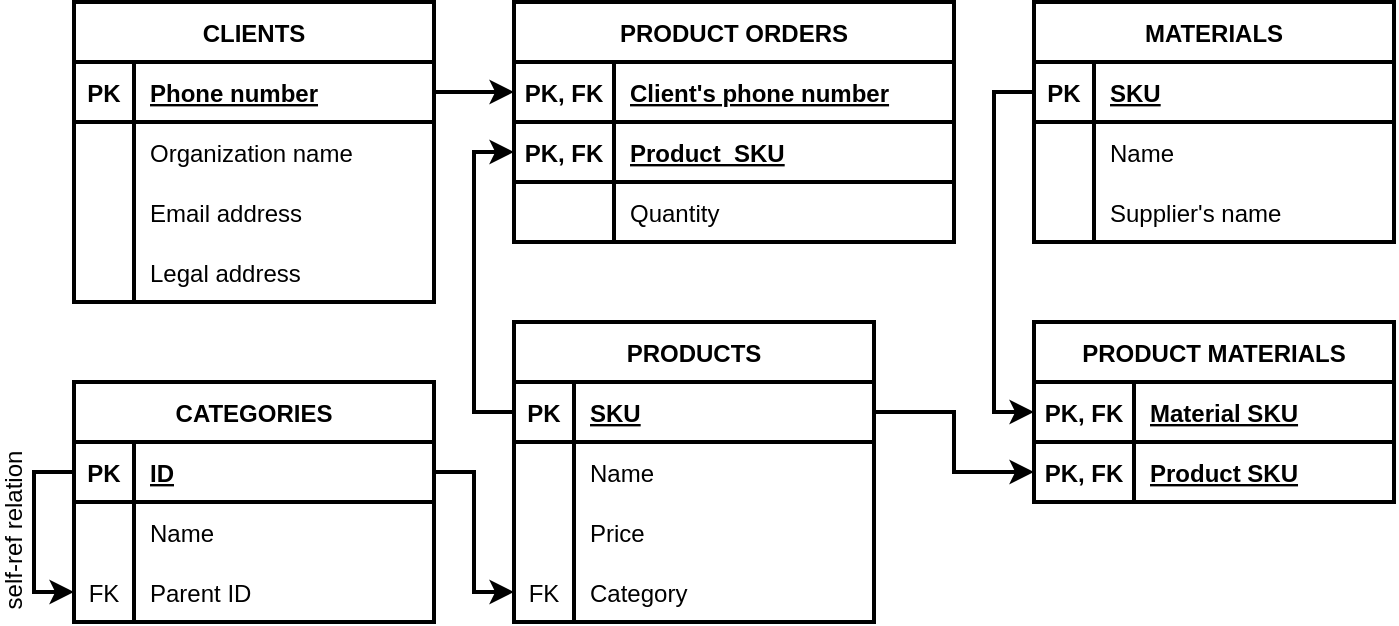 <mxfile version="24.7.17">
  <diagram id="C5RBs43oDa-KdzZeNtuy" name="Page-1">
    <mxGraphModel dx="1195" dy="616" grid="1" gridSize="10" guides="1" tooltips="1" connect="1" arrows="1" fold="1" page="1" pageScale="1" pageWidth="827" pageHeight="1169" math="0" shadow="0">
      <root>
        <mxCell id="WIyWlLk6GJQsqaUBKTNV-0" />
        <mxCell id="WIyWlLk6GJQsqaUBKTNV-1" parent="WIyWlLk6GJQsqaUBKTNV-0" />
        <mxCell id="_5RlI04zZGL5VKIlN3W0-63" value="PRODUCTS" style="shape=table;startSize=30;container=1;collapsible=1;childLayout=tableLayout;fixedRows=1;rowLines=0;fontStyle=1;align=center;resizeLast=1;strokeWidth=2;" parent="WIyWlLk6GJQsqaUBKTNV-1" vertex="1">
          <mxGeometry x="320" y="320" width="180" height="150" as="geometry" />
        </mxCell>
        <mxCell id="_5RlI04zZGL5VKIlN3W0-64" value="" style="shape=tableRow;horizontal=0;startSize=0;swimlaneHead=0;swimlaneBody=0;fillColor=none;collapsible=0;dropTarget=0;points=[[0,0.5],[1,0.5]];portConstraint=eastwest;top=0;left=0;right=0;bottom=1;strokeWidth=2;" parent="_5RlI04zZGL5VKIlN3W0-63" vertex="1">
          <mxGeometry y="30" width="180" height="30" as="geometry" />
        </mxCell>
        <mxCell id="_5RlI04zZGL5VKIlN3W0-65" value="PK" style="shape=partialRectangle;connectable=0;fillColor=none;top=0;left=0;bottom=0;right=0;fontStyle=1;overflow=hidden;strokeWidth=2;" parent="_5RlI04zZGL5VKIlN3W0-64" vertex="1">
          <mxGeometry width="30" height="30" as="geometry">
            <mxRectangle width="30" height="30" as="alternateBounds" />
          </mxGeometry>
        </mxCell>
        <mxCell id="_5RlI04zZGL5VKIlN3W0-66" value="SKU" style="shape=partialRectangle;connectable=0;fillColor=none;top=0;left=0;bottom=0;right=0;align=left;spacingLeft=6;fontStyle=5;overflow=hidden;strokeWidth=2;" parent="_5RlI04zZGL5VKIlN3W0-64" vertex="1">
          <mxGeometry x="30" width="150" height="30" as="geometry">
            <mxRectangle width="150" height="30" as="alternateBounds" />
          </mxGeometry>
        </mxCell>
        <mxCell id="_5RlI04zZGL5VKIlN3W0-67" value="" style="shape=tableRow;horizontal=0;startSize=0;swimlaneHead=0;swimlaneBody=0;fillColor=none;collapsible=0;dropTarget=0;points=[[0,0.5],[1,0.5]];portConstraint=eastwest;top=0;left=0;right=0;bottom=0;strokeWidth=2;" parent="_5RlI04zZGL5VKIlN3W0-63" vertex="1">
          <mxGeometry y="60" width="180" height="30" as="geometry" />
        </mxCell>
        <mxCell id="_5RlI04zZGL5VKIlN3W0-68" value="" style="shape=partialRectangle;connectable=0;fillColor=none;top=0;left=0;bottom=0;right=0;editable=1;overflow=hidden;strokeWidth=2;" parent="_5RlI04zZGL5VKIlN3W0-67" vertex="1">
          <mxGeometry width="30" height="30" as="geometry">
            <mxRectangle width="30" height="30" as="alternateBounds" />
          </mxGeometry>
        </mxCell>
        <mxCell id="_5RlI04zZGL5VKIlN3W0-69" value="Name" style="shape=partialRectangle;connectable=0;fillColor=none;top=0;left=0;bottom=0;right=0;align=left;spacingLeft=6;overflow=hidden;strokeWidth=2;" parent="_5RlI04zZGL5VKIlN3W0-67" vertex="1">
          <mxGeometry x="30" width="150" height="30" as="geometry">
            <mxRectangle width="150" height="30" as="alternateBounds" />
          </mxGeometry>
        </mxCell>
        <mxCell id="_5RlI04zZGL5VKIlN3W0-70" value="" style="shape=tableRow;horizontal=0;startSize=0;swimlaneHead=0;swimlaneBody=0;fillColor=none;collapsible=0;dropTarget=0;points=[[0,0.5],[1,0.5]];portConstraint=eastwest;top=0;left=0;right=0;bottom=0;strokeWidth=2;" parent="_5RlI04zZGL5VKIlN3W0-63" vertex="1">
          <mxGeometry y="90" width="180" height="30" as="geometry" />
        </mxCell>
        <mxCell id="_5RlI04zZGL5VKIlN3W0-71" value="" style="shape=partialRectangle;connectable=0;fillColor=none;top=0;left=0;bottom=0;right=0;editable=1;overflow=hidden;strokeWidth=2;" parent="_5RlI04zZGL5VKIlN3W0-70" vertex="1">
          <mxGeometry width="30" height="30" as="geometry">
            <mxRectangle width="30" height="30" as="alternateBounds" />
          </mxGeometry>
        </mxCell>
        <mxCell id="_5RlI04zZGL5VKIlN3W0-72" value="Price" style="shape=partialRectangle;connectable=0;fillColor=none;top=0;left=0;bottom=0;right=0;align=left;spacingLeft=6;overflow=hidden;strokeWidth=2;" parent="_5RlI04zZGL5VKIlN3W0-70" vertex="1">
          <mxGeometry x="30" width="150" height="30" as="geometry">
            <mxRectangle width="150" height="30" as="alternateBounds" />
          </mxGeometry>
        </mxCell>
        <mxCell id="_5RlI04zZGL5VKIlN3W0-73" value="" style="shape=tableRow;horizontal=0;startSize=0;swimlaneHead=0;swimlaneBody=0;fillColor=none;collapsible=0;dropTarget=0;points=[[0,0.5],[1,0.5]];portConstraint=eastwest;top=0;left=0;right=0;bottom=0;strokeWidth=2;" parent="_5RlI04zZGL5VKIlN3W0-63" vertex="1">
          <mxGeometry y="120" width="180" height="30" as="geometry" />
        </mxCell>
        <mxCell id="_5RlI04zZGL5VKIlN3W0-74" value="FK" style="shape=partialRectangle;connectable=0;fillColor=none;top=0;left=0;bottom=0;right=0;editable=1;overflow=hidden;strokeWidth=2;" parent="_5RlI04zZGL5VKIlN3W0-73" vertex="1">
          <mxGeometry width="30" height="30" as="geometry">
            <mxRectangle width="30" height="30" as="alternateBounds" />
          </mxGeometry>
        </mxCell>
        <mxCell id="_5RlI04zZGL5VKIlN3W0-75" value="Category" style="shape=partialRectangle;connectable=0;fillColor=none;top=0;left=0;bottom=0;right=0;align=left;spacingLeft=6;overflow=hidden;strokeWidth=2;" parent="_5RlI04zZGL5VKIlN3W0-73" vertex="1">
          <mxGeometry x="30" width="150" height="30" as="geometry">
            <mxRectangle width="150" height="30" as="alternateBounds" />
          </mxGeometry>
        </mxCell>
        <mxCell id="_5RlI04zZGL5VKIlN3W0-86" value="CLIENTS" style="shape=table;startSize=30;container=1;collapsible=1;childLayout=tableLayout;fixedRows=1;rowLines=0;fontStyle=1;align=center;resizeLast=1;strokeWidth=2;" parent="WIyWlLk6GJQsqaUBKTNV-1" vertex="1">
          <mxGeometry x="100" y="160" width="180" height="150" as="geometry" />
        </mxCell>
        <mxCell id="_5RlI04zZGL5VKIlN3W0-87" value="" style="shape=tableRow;horizontal=0;startSize=0;swimlaneHead=0;swimlaneBody=0;fillColor=none;collapsible=0;dropTarget=0;points=[[0,0.5],[1,0.5]];portConstraint=eastwest;top=0;left=0;right=0;bottom=1;strokeWidth=2;" parent="_5RlI04zZGL5VKIlN3W0-86" vertex="1">
          <mxGeometry y="30" width="180" height="30" as="geometry" />
        </mxCell>
        <mxCell id="_5RlI04zZGL5VKIlN3W0-88" value="PK" style="shape=partialRectangle;connectable=0;fillColor=none;top=0;left=0;bottom=0;right=0;fontStyle=1;overflow=hidden;strokeWidth=2;" parent="_5RlI04zZGL5VKIlN3W0-87" vertex="1">
          <mxGeometry width="30" height="30" as="geometry">
            <mxRectangle width="30" height="30" as="alternateBounds" />
          </mxGeometry>
        </mxCell>
        <mxCell id="_5RlI04zZGL5VKIlN3W0-89" value="Phone number" style="shape=partialRectangle;connectable=0;fillColor=none;top=0;left=0;bottom=0;right=0;align=left;spacingLeft=6;fontStyle=5;overflow=hidden;strokeWidth=2;" parent="_5RlI04zZGL5VKIlN3W0-87" vertex="1">
          <mxGeometry x="30" width="150" height="30" as="geometry">
            <mxRectangle width="150" height="30" as="alternateBounds" />
          </mxGeometry>
        </mxCell>
        <mxCell id="_5RlI04zZGL5VKIlN3W0-90" value="" style="shape=tableRow;horizontal=0;startSize=0;swimlaneHead=0;swimlaneBody=0;fillColor=none;collapsible=0;dropTarget=0;points=[[0,0.5],[1,0.5]];portConstraint=eastwest;top=0;left=0;right=0;bottom=0;strokeWidth=2;" parent="_5RlI04zZGL5VKIlN3W0-86" vertex="1">
          <mxGeometry y="60" width="180" height="30" as="geometry" />
        </mxCell>
        <mxCell id="_5RlI04zZGL5VKIlN3W0-91" value="" style="shape=partialRectangle;connectable=0;fillColor=none;top=0;left=0;bottom=0;right=0;editable=1;overflow=hidden;strokeWidth=2;" parent="_5RlI04zZGL5VKIlN3W0-90" vertex="1">
          <mxGeometry width="30" height="30" as="geometry">
            <mxRectangle width="30" height="30" as="alternateBounds" />
          </mxGeometry>
        </mxCell>
        <mxCell id="_5RlI04zZGL5VKIlN3W0-92" value="Organization name" style="shape=partialRectangle;connectable=0;fillColor=none;top=0;left=0;bottom=0;right=0;align=left;spacingLeft=6;overflow=hidden;strokeWidth=2;" parent="_5RlI04zZGL5VKIlN3W0-90" vertex="1">
          <mxGeometry x="30" width="150" height="30" as="geometry">
            <mxRectangle width="150" height="30" as="alternateBounds" />
          </mxGeometry>
        </mxCell>
        <mxCell id="_5RlI04zZGL5VKIlN3W0-93" value="" style="shape=tableRow;horizontal=0;startSize=0;swimlaneHead=0;swimlaneBody=0;fillColor=none;collapsible=0;dropTarget=0;points=[[0,0.5],[1,0.5]];portConstraint=eastwest;top=0;left=0;right=0;bottom=0;strokeWidth=2;" parent="_5RlI04zZGL5VKIlN3W0-86" vertex="1">
          <mxGeometry y="90" width="180" height="30" as="geometry" />
        </mxCell>
        <mxCell id="_5RlI04zZGL5VKIlN3W0-94" value="" style="shape=partialRectangle;connectable=0;fillColor=none;top=0;left=0;bottom=0;right=0;editable=1;overflow=hidden;strokeWidth=2;" parent="_5RlI04zZGL5VKIlN3W0-93" vertex="1">
          <mxGeometry width="30" height="30" as="geometry">
            <mxRectangle width="30" height="30" as="alternateBounds" />
          </mxGeometry>
        </mxCell>
        <mxCell id="_5RlI04zZGL5VKIlN3W0-95" value="Email address" style="shape=partialRectangle;connectable=0;fillColor=none;top=0;left=0;bottom=0;right=0;align=left;spacingLeft=6;overflow=hidden;strokeWidth=2;" parent="_5RlI04zZGL5VKIlN3W0-93" vertex="1">
          <mxGeometry x="30" width="150" height="30" as="geometry">
            <mxRectangle width="150" height="30" as="alternateBounds" />
          </mxGeometry>
        </mxCell>
        <mxCell id="_5RlI04zZGL5VKIlN3W0-119" value="" style="shape=tableRow;horizontal=0;startSize=0;swimlaneHead=0;swimlaneBody=0;fillColor=none;collapsible=0;dropTarget=0;points=[[0,0.5],[1,0.5]];portConstraint=eastwest;top=0;left=0;right=0;bottom=0;strokeWidth=2;" parent="_5RlI04zZGL5VKIlN3W0-86" vertex="1">
          <mxGeometry y="120" width="180" height="30" as="geometry" />
        </mxCell>
        <mxCell id="_5RlI04zZGL5VKIlN3W0-120" value="" style="shape=partialRectangle;connectable=0;fillColor=none;top=0;left=0;bottom=0;right=0;editable=1;overflow=hidden;strokeWidth=2;" parent="_5RlI04zZGL5VKIlN3W0-119" vertex="1">
          <mxGeometry width="30" height="30" as="geometry">
            <mxRectangle width="30" height="30" as="alternateBounds" />
          </mxGeometry>
        </mxCell>
        <mxCell id="_5RlI04zZGL5VKIlN3W0-121" value="Legal address" style="shape=partialRectangle;connectable=0;fillColor=none;top=0;left=0;bottom=0;right=0;align=left;spacingLeft=6;overflow=hidden;strokeWidth=2;" parent="_5RlI04zZGL5VKIlN3W0-119" vertex="1">
          <mxGeometry x="30" width="150" height="30" as="geometry">
            <mxRectangle width="150" height="30" as="alternateBounds" />
          </mxGeometry>
        </mxCell>
        <mxCell id="_5RlI04zZGL5VKIlN3W0-114" style="edgeStyle=none;rounded=0;html=1;exitX=1;exitY=0.5;exitDx=0;exitDy=0;entryX=0;entryY=0.5;entryDx=0;entryDy=0;strokeColor=default;startArrow=none;startFill=0;endArrow=classic;endFill=1;strokeWidth=2;" parent="WIyWlLk6GJQsqaUBKTNV-1" source="_5RlI04zZGL5VKIlN3W0-225" target="_5RlI04zZGL5VKIlN3W0-73" edge="1">
          <mxGeometry relative="1" as="geometry">
            <Array as="points">
              <mxPoint x="300" y="395" />
              <mxPoint x="300" y="455" />
            </Array>
          </mxGeometry>
        </mxCell>
        <mxCell id="_5RlI04zZGL5VKIlN3W0-168" value="PRODUCT MATERIALS" style="shape=table;startSize=30;container=1;collapsible=1;childLayout=tableLayout;fixedRows=1;rowLines=0;fontStyle=1;align=center;resizeLast=1;strokeWidth=2;" parent="WIyWlLk6GJQsqaUBKTNV-1" vertex="1">
          <mxGeometry x="580" y="320" width="180" height="90" as="geometry" />
        </mxCell>
        <mxCell id="_5RlI04zZGL5VKIlN3W0-169" value="" style="shape=tableRow;horizontal=0;startSize=0;swimlaneHead=0;swimlaneBody=0;fillColor=none;collapsible=0;dropTarget=0;points=[[0,0.5],[1,0.5]];portConstraint=eastwest;top=0;left=0;right=0;bottom=1;strokeWidth=2;" parent="_5RlI04zZGL5VKIlN3W0-168" vertex="1">
          <mxGeometry y="30" width="180" height="30" as="geometry" />
        </mxCell>
        <mxCell id="_5RlI04zZGL5VKIlN3W0-170" value="PK, FK" style="shape=partialRectangle;connectable=0;fillColor=none;top=0;left=0;bottom=0;right=0;fontStyle=1;overflow=hidden;strokeWidth=2;" parent="_5RlI04zZGL5VKIlN3W0-169" vertex="1">
          <mxGeometry width="50" height="30" as="geometry">
            <mxRectangle width="50" height="30" as="alternateBounds" />
          </mxGeometry>
        </mxCell>
        <mxCell id="_5RlI04zZGL5VKIlN3W0-171" value="Material SKU" style="shape=partialRectangle;connectable=0;fillColor=none;top=0;left=0;bottom=0;right=0;align=left;spacingLeft=6;fontStyle=5;overflow=hidden;strokeWidth=2;" parent="_5RlI04zZGL5VKIlN3W0-169" vertex="1">
          <mxGeometry x="50" width="130" height="30" as="geometry">
            <mxRectangle width="130" height="30" as="alternateBounds" />
          </mxGeometry>
        </mxCell>
        <mxCell id="_5RlI04zZGL5VKIlN3W0-172" value="" style="shape=tableRow;horizontal=0;startSize=0;swimlaneHead=0;swimlaneBody=0;fillColor=none;collapsible=0;dropTarget=0;points=[[0,0.5],[1,0.5]];portConstraint=eastwest;top=0;left=0;right=0;bottom=1;strokeWidth=2;" parent="_5RlI04zZGL5VKIlN3W0-168" vertex="1">
          <mxGeometry y="60" width="180" height="30" as="geometry" />
        </mxCell>
        <mxCell id="_5RlI04zZGL5VKIlN3W0-173" value="PK, FK" style="shape=partialRectangle;connectable=0;fillColor=none;top=0;left=0;bottom=0;right=0;fontStyle=1;overflow=hidden;strokeWidth=2;" parent="_5RlI04zZGL5VKIlN3W0-172" vertex="1">
          <mxGeometry width="50" height="30" as="geometry">
            <mxRectangle width="50" height="30" as="alternateBounds" />
          </mxGeometry>
        </mxCell>
        <mxCell id="_5RlI04zZGL5VKIlN3W0-174" value="Product SKU" style="shape=partialRectangle;connectable=0;fillColor=none;top=0;left=0;bottom=0;right=0;align=left;spacingLeft=6;fontStyle=5;overflow=hidden;strokeWidth=2;" parent="_5RlI04zZGL5VKIlN3W0-172" vertex="1">
          <mxGeometry x="50" width="130" height="30" as="geometry">
            <mxRectangle width="130" height="30" as="alternateBounds" />
          </mxGeometry>
        </mxCell>
        <mxCell id="_5RlI04zZGL5VKIlN3W0-188" value="MATERIALS" style="shape=table;startSize=30;container=1;collapsible=1;childLayout=tableLayout;fixedRows=1;rowLines=0;fontStyle=1;align=center;resizeLast=1;strokeWidth=2;" parent="WIyWlLk6GJQsqaUBKTNV-1" vertex="1">
          <mxGeometry x="580" y="160" width="180" height="120" as="geometry" />
        </mxCell>
        <mxCell id="_5RlI04zZGL5VKIlN3W0-189" value="" style="shape=tableRow;horizontal=0;startSize=0;swimlaneHead=0;swimlaneBody=0;fillColor=none;collapsible=0;dropTarget=0;points=[[0,0.5],[1,0.5]];portConstraint=eastwest;top=0;left=0;right=0;bottom=1;strokeWidth=2;" parent="_5RlI04zZGL5VKIlN3W0-188" vertex="1">
          <mxGeometry y="30" width="180" height="30" as="geometry" />
        </mxCell>
        <mxCell id="_5RlI04zZGL5VKIlN3W0-190" value="PK" style="shape=partialRectangle;connectable=0;fillColor=none;top=0;left=0;bottom=0;right=0;fontStyle=1;overflow=hidden;strokeWidth=2;" parent="_5RlI04zZGL5VKIlN3W0-189" vertex="1">
          <mxGeometry width="30" height="30" as="geometry">
            <mxRectangle width="30" height="30" as="alternateBounds" />
          </mxGeometry>
        </mxCell>
        <mxCell id="_5RlI04zZGL5VKIlN3W0-191" value="SKU" style="shape=partialRectangle;connectable=0;fillColor=none;top=0;left=0;bottom=0;right=0;align=left;spacingLeft=6;fontStyle=5;overflow=hidden;strokeWidth=2;" parent="_5RlI04zZGL5VKIlN3W0-189" vertex="1">
          <mxGeometry x="30" width="150" height="30" as="geometry">
            <mxRectangle width="150" height="30" as="alternateBounds" />
          </mxGeometry>
        </mxCell>
        <mxCell id="_5RlI04zZGL5VKIlN3W0-192" value="" style="shape=tableRow;horizontal=0;startSize=0;swimlaneHead=0;swimlaneBody=0;fillColor=none;collapsible=0;dropTarget=0;points=[[0,0.5],[1,0.5]];portConstraint=eastwest;top=0;left=0;right=0;bottom=0;strokeWidth=2;" parent="_5RlI04zZGL5VKIlN3W0-188" vertex="1">
          <mxGeometry y="60" width="180" height="30" as="geometry" />
        </mxCell>
        <mxCell id="_5RlI04zZGL5VKIlN3W0-193" value="" style="shape=partialRectangle;connectable=0;fillColor=none;top=0;left=0;bottom=0;right=0;editable=1;overflow=hidden;strokeWidth=2;" parent="_5RlI04zZGL5VKIlN3W0-192" vertex="1">
          <mxGeometry width="30" height="30" as="geometry">
            <mxRectangle width="30" height="30" as="alternateBounds" />
          </mxGeometry>
        </mxCell>
        <mxCell id="_5RlI04zZGL5VKIlN3W0-194" value="Name" style="shape=partialRectangle;connectable=0;fillColor=none;top=0;left=0;bottom=0;right=0;align=left;spacingLeft=6;overflow=hidden;strokeWidth=2;" parent="_5RlI04zZGL5VKIlN3W0-192" vertex="1">
          <mxGeometry x="30" width="150" height="30" as="geometry">
            <mxRectangle width="150" height="30" as="alternateBounds" />
          </mxGeometry>
        </mxCell>
        <mxCell id="_5RlI04zZGL5VKIlN3W0-195" value="" style="shape=tableRow;horizontal=0;startSize=0;swimlaneHead=0;swimlaneBody=0;fillColor=none;collapsible=0;dropTarget=0;points=[[0,0.5],[1,0.5]];portConstraint=eastwest;top=0;left=0;right=0;bottom=0;strokeWidth=2;" parent="_5RlI04zZGL5VKIlN3W0-188" vertex="1">
          <mxGeometry y="90" width="180" height="30" as="geometry" />
        </mxCell>
        <mxCell id="_5RlI04zZGL5VKIlN3W0-196" value="" style="shape=partialRectangle;connectable=0;fillColor=none;top=0;left=0;bottom=0;right=0;editable=1;overflow=hidden;strokeWidth=2;" parent="_5RlI04zZGL5VKIlN3W0-195" vertex="1">
          <mxGeometry width="30" height="30" as="geometry">
            <mxRectangle width="30" height="30" as="alternateBounds" />
          </mxGeometry>
        </mxCell>
        <mxCell id="_5RlI04zZGL5VKIlN3W0-197" value="Supplier&#39;s name" style="shape=partialRectangle;connectable=0;fillColor=none;top=0;left=0;bottom=0;right=0;align=left;spacingLeft=6;overflow=hidden;strokeWidth=2;" parent="_5RlI04zZGL5VKIlN3W0-195" vertex="1">
          <mxGeometry x="30" width="150" height="30" as="geometry">
            <mxRectangle width="150" height="30" as="alternateBounds" />
          </mxGeometry>
        </mxCell>
        <mxCell id="_5RlI04zZGL5VKIlN3W0-214" value="PRODUCT ORDERS" style="shape=table;startSize=30;container=1;collapsible=1;childLayout=tableLayout;fixedRows=1;rowLines=0;fontStyle=1;align=center;resizeLast=1;strokeWidth=2;" parent="WIyWlLk6GJQsqaUBKTNV-1" vertex="1">
          <mxGeometry x="320" y="160" width="220" height="120" as="geometry" />
        </mxCell>
        <mxCell id="_5RlI04zZGL5VKIlN3W0-215" value="" style="shape=tableRow;horizontal=0;startSize=0;swimlaneHead=0;swimlaneBody=0;fillColor=none;collapsible=0;dropTarget=0;points=[[0,0.5],[1,0.5]];portConstraint=eastwest;top=0;left=0;right=0;bottom=1;strokeWidth=2;" parent="_5RlI04zZGL5VKIlN3W0-214" vertex="1">
          <mxGeometry y="30" width="220" height="30" as="geometry" />
        </mxCell>
        <mxCell id="_5RlI04zZGL5VKIlN3W0-216" value="PK, FK" style="shape=partialRectangle;connectable=0;fillColor=none;top=0;left=0;bottom=0;right=0;fontStyle=1;overflow=hidden;strokeWidth=2;" parent="_5RlI04zZGL5VKIlN3W0-215" vertex="1">
          <mxGeometry width="50" height="30" as="geometry">
            <mxRectangle width="50" height="30" as="alternateBounds" />
          </mxGeometry>
        </mxCell>
        <mxCell id="_5RlI04zZGL5VKIlN3W0-217" value="Client&#39;s phone number" style="shape=partialRectangle;connectable=0;fillColor=none;top=0;left=0;bottom=0;right=0;align=left;spacingLeft=6;fontStyle=5;overflow=hidden;strokeWidth=2;" parent="_5RlI04zZGL5VKIlN3W0-215" vertex="1">
          <mxGeometry x="50" width="170" height="30" as="geometry">
            <mxRectangle width="170" height="30" as="alternateBounds" />
          </mxGeometry>
        </mxCell>
        <mxCell id="_5RlI04zZGL5VKIlN3W0-218" value="" style="shape=tableRow;horizontal=0;startSize=0;swimlaneHead=0;swimlaneBody=0;fillColor=none;collapsible=0;dropTarget=0;points=[[0,0.5],[1,0.5]];portConstraint=eastwest;top=0;left=0;right=0;bottom=1;strokeWidth=2;" parent="_5RlI04zZGL5VKIlN3W0-214" vertex="1">
          <mxGeometry y="60" width="220" height="30" as="geometry" />
        </mxCell>
        <mxCell id="_5RlI04zZGL5VKIlN3W0-219" value="PK, FK" style="shape=partialRectangle;connectable=0;fillColor=none;top=0;left=0;bottom=0;right=0;fontStyle=1;overflow=hidden;strokeWidth=2;" parent="_5RlI04zZGL5VKIlN3W0-218" vertex="1">
          <mxGeometry width="50" height="30" as="geometry">
            <mxRectangle width="50" height="30" as="alternateBounds" />
          </mxGeometry>
        </mxCell>
        <mxCell id="_5RlI04zZGL5VKIlN3W0-220" value="Product  SKU" style="shape=partialRectangle;connectable=0;fillColor=none;top=0;left=0;bottom=0;right=0;align=left;spacingLeft=6;fontStyle=5;overflow=hidden;strokeWidth=2;" parent="_5RlI04zZGL5VKIlN3W0-218" vertex="1">
          <mxGeometry x="50" width="170" height="30" as="geometry">
            <mxRectangle width="170" height="30" as="alternateBounds" />
          </mxGeometry>
        </mxCell>
        <mxCell id="_5RlI04zZGL5VKIlN3W0-221" value="" style="shape=tableRow;horizontal=0;startSize=0;swimlaneHead=0;swimlaneBody=0;fillColor=none;collapsible=0;dropTarget=0;points=[[0,0.5],[1,0.5]];portConstraint=eastwest;top=0;left=0;right=0;bottom=0;strokeWidth=2;" parent="_5RlI04zZGL5VKIlN3W0-214" vertex="1">
          <mxGeometry y="90" width="220" height="30" as="geometry" />
        </mxCell>
        <mxCell id="_5RlI04zZGL5VKIlN3W0-222" value="" style="shape=partialRectangle;connectable=0;fillColor=none;top=0;left=0;bottom=0;right=0;editable=1;overflow=hidden;strokeWidth=2;" parent="_5RlI04zZGL5VKIlN3W0-221" vertex="1">
          <mxGeometry width="50" height="30" as="geometry">
            <mxRectangle width="50" height="30" as="alternateBounds" />
          </mxGeometry>
        </mxCell>
        <mxCell id="_5RlI04zZGL5VKIlN3W0-223" value="Quantity" style="shape=partialRectangle;connectable=0;fillColor=none;top=0;left=0;bottom=0;right=0;align=left;spacingLeft=6;overflow=hidden;strokeWidth=2;" parent="_5RlI04zZGL5VKIlN3W0-221" vertex="1">
          <mxGeometry x="50" width="170" height="30" as="geometry">
            <mxRectangle width="170" height="30" as="alternateBounds" />
          </mxGeometry>
        </mxCell>
        <mxCell id="_5RlI04zZGL5VKIlN3W0-224" value="CATEGORIES" style="shape=table;startSize=30;container=1;collapsible=1;childLayout=tableLayout;fixedRows=1;rowLines=0;fontStyle=1;align=center;resizeLast=1;strokeWidth=2;" parent="WIyWlLk6GJQsqaUBKTNV-1" vertex="1">
          <mxGeometry x="100" y="350" width="180" height="120" as="geometry" />
        </mxCell>
        <mxCell id="_5RlI04zZGL5VKIlN3W0-225" value="" style="shape=tableRow;horizontal=0;startSize=0;swimlaneHead=0;swimlaneBody=0;fillColor=none;collapsible=0;dropTarget=0;points=[[0,0.5],[1,0.5]];portConstraint=eastwest;top=0;left=0;right=0;bottom=1;strokeWidth=2;" parent="_5RlI04zZGL5VKIlN3W0-224" vertex="1">
          <mxGeometry y="30" width="180" height="30" as="geometry" />
        </mxCell>
        <mxCell id="_5RlI04zZGL5VKIlN3W0-226" value="PK" style="shape=partialRectangle;connectable=0;fillColor=none;top=0;left=0;bottom=0;right=0;fontStyle=1;overflow=hidden;strokeWidth=2;" parent="_5RlI04zZGL5VKIlN3W0-225" vertex="1">
          <mxGeometry width="30" height="30" as="geometry">
            <mxRectangle width="30" height="30" as="alternateBounds" />
          </mxGeometry>
        </mxCell>
        <mxCell id="_5RlI04zZGL5VKIlN3W0-227" value="ID" style="shape=partialRectangle;connectable=0;fillColor=none;top=0;left=0;bottom=0;right=0;align=left;spacingLeft=6;fontStyle=5;overflow=hidden;strokeWidth=2;" parent="_5RlI04zZGL5VKIlN3W0-225" vertex="1">
          <mxGeometry x="30" width="150" height="30" as="geometry">
            <mxRectangle width="150" height="30" as="alternateBounds" />
          </mxGeometry>
        </mxCell>
        <mxCell id="_5RlI04zZGL5VKIlN3W0-228" value="" style="shape=tableRow;horizontal=0;startSize=0;swimlaneHead=0;swimlaneBody=0;fillColor=none;collapsible=0;dropTarget=0;points=[[0,0.5],[1,0.5]];portConstraint=eastwest;top=0;left=0;right=0;bottom=0;strokeWidth=2;" parent="_5RlI04zZGL5VKIlN3W0-224" vertex="1">
          <mxGeometry y="60" width="180" height="30" as="geometry" />
        </mxCell>
        <mxCell id="_5RlI04zZGL5VKIlN3W0-229" value="" style="shape=partialRectangle;connectable=0;fillColor=none;top=0;left=0;bottom=0;right=0;editable=1;overflow=hidden;strokeWidth=2;" parent="_5RlI04zZGL5VKIlN3W0-228" vertex="1">
          <mxGeometry width="30" height="30" as="geometry">
            <mxRectangle width="30" height="30" as="alternateBounds" />
          </mxGeometry>
        </mxCell>
        <mxCell id="_5RlI04zZGL5VKIlN3W0-230" value="Name" style="shape=partialRectangle;connectable=0;fillColor=none;top=0;left=0;bottom=0;right=0;align=left;spacingLeft=6;overflow=hidden;strokeWidth=2;" parent="_5RlI04zZGL5VKIlN3W0-228" vertex="1">
          <mxGeometry x="30" width="150" height="30" as="geometry">
            <mxRectangle width="150" height="30" as="alternateBounds" />
          </mxGeometry>
        </mxCell>
        <mxCell id="_5RlI04zZGL5VKIlN3W0-242" value="" style="shape=tableRow;horizontal=0;startSize=0;swimlaneHead=0;swimlaneBody=0;fillColor=none;collapsible=0;dropTarget=0;points=[[0,0.5],[1,0.5]];portConstraint=eastwest;top=0;left=0;right=0;bottom=0;strokeWidth=2;" parent="_5RlI04zZGL5VKIlN3W0-224" vertex="1">
          <mxGeometry y="90" width="180" height="30" as="geometry" />
        </mxCell>
        <mxCell id="_5RlI04zZGL5VKIlN3W0-243" value="FK" style="shape=partialRectangle;connectable=0;fillColor=none;top=0;left=0;bottom=0;right=0;editable=1;overflow=hidden;strokeWidth=2;" parent="_5RlI04zZGL5VKIlN3W0-242" vertex="1">
          <mxGeometry width="30" height="30" as="geometry">
            <mxRectangle width="30" height="30" as="alternateBounds" />
          </mxGeometry>
        </mxCell>
        <mxCell id="_5RlI04zZGL5VKIlN3W0-244" value="Parent ID" style="shape=partialRectangle;connectable=0;fillColor=none;top=0;left=0;bottom=0;right=0;align=left;spacingLeft=6;overflow=hidden;strokeWidth=2;" parent="_5RlI04zZGL5VKIlN3W0-242" vertex="1">
          <mxGeometry x="30" width="150" height="30" as="geometry">
            <mxRectangle width="150" height="30" as="alternateBounds" />
          </mxGeometry>
        </mxCell>
        <mxCell id="_5RlI04zZGL5VKIlN3W0-245" style="edgeStyle=none;rounded=0;html=1;exitX=0;exitY=0.5;exitDx=0;exitDy=0;strokeColor=default;startArrow=none;startFill=0;endArrow=classic;endFill=1;strokeWidth=2;entryX=0;entryY=0.5;entryDx=0;entryDy=0;" parent="_5RlI04zZGL5VKIlN3W0-224" source="_5RlI04zZGL5VKIlN3W0-225" target="_5RlI04zZGL5VKIlN3W0-242" edge="1">
          <mxGeometry relative="1" as="geometry">
            <Array as="points">
              <mxPoint x="-20" y="45" />
              <mxPoint x="-20" y="105" />
            </Array>
            <mxPoint x="190" y="55" as="sourcePoint" />
            <mxPoint y="110" as="targetPoint" />
          </mxGeometry>
        </mxCell>
        <mxCell id="_5RlI04zZGL5VKIlN3W0-246" value="&lt;font style=&quot;font-size: 12px;&quot;&gt;self-ref relation&lt;/font&gt;" style="edgeLabel;html=1;align=center;verticalAlign=middle;resizable=0;points=[];rotation=-90;" parent="_5RlI04zZGL5VKIlN3W0-245" vertex="1" connectable="0">
          <mxGeometry x="-0.026" relative="1" as="geometry">
            <mxPoint x="-10" y="1" as="offset" />
          </mxGeometry>
        </mxCell>
        <mxCell id="_5RlI04zZGL5VKIlN3W0-238" style="edgeStyle=none;rounded=0;html=1;exitX=0;exitY=0.5;exitDx=0;exitDy=0;entryX=0;entryY=0.5;entryDx=0;entryDy=0;strokeColor=default;startArrow=none;startFill=0;endArrow=classic;endFill=1;strokeWidth=2;" parent="WIyWlLk6GJQsqaUBKTNV-1" source="_5RlI04zZGL5VKIlN3W0-64" target="_5RlI04zZGL5VKIlN3W0-218" edge="1">
          <mxGeometry relative="1" as="geometry">
            <Array as="points">
              <mxPoint x="300" y="365" />
              <mxPoint x="300" y="235" />
            </Array>
            <mxPoint x="250" y="405" as="sourcePoint" />
            <mxPoint x="330" y="465" as="targetPoint" />
          </mxGeometry>
        </mxCell>
        <mxCell id="_5RlI04zZGL5VKIlN3W0-239" style="edgeStyle=none;rounded=0;html=1;exitX=1;exitY=0.5;exitDx=0;exitDy=0;strokeColor=default;startArrow=none;startFill=0;endArrow=classic;endFill=1;strokeWidth=2;entryX=0;entryY=0.5;entryDx=0;entryDy=0;" parent="WIyWlLk6GJQsqaUBKTNV-1" source="_5RlI04zZGL5VKIlN3W0-87" target="_5RlI04zZGL5VKIlN3W0-215" edge="1">
          <mxGeometry relative="1" as="geometry">
            <Array as="points">
              <mxPoint x="300" y="205" />
            </Array>
            <mxPoint x="330" y="375" as="sourcePoint" />
            <mxPoint x="290" y="210" as="targetPoint" />
          </mxGeometry>
        </mxCell>
        <mxCell id="_5RlI04zZGL5VKIlN3W0-240" style="edgeStyle=none;rounded=0;html=1;exitX=1;exitY=0.5;exitDx=0;exitDy=0;entryX=0;entryY=0.5;entryDx=0;entryDy=0;strokeColor=default;startArrow=none;startFill=0;endArrow=classic;endFill=1;strokeWidth=2;" parent="WIyWlLk6GJQsqaUBKTNV-1" source="_5RlI04zZGL5VKIlN3W0-64" target="_5RlI04zZGL5VKIlN3W0-172" edge="1">
          <mxGeometry relative="1" as="geometry">
            <Array as="points">
              <mxPoint x="540" y="365" />
              <mxPoint x="540" y="395" />
            </Array>
            <mxPoint x="290" y="405" as="sourcePoint" />
            <mxPoint x="330" y="465" as="targetPoint" />
          </mxGeometry>
        </mxCell>
        <mxCell id="_5RlI04zZGL5VKIlN3W0-241" style="edgeStyle=none;rounded=0;html=1;exitX=0;exitY=0.5;exitDx=0;exitDy=0;entryX=0;entryY=0.5;entryDx=0;entryDy=0;strokeColor=default;startArrow=none;startFill=0;endArrow=classic;endFill=1;strokeWidth=2;" parent="WIyWlLk6GJQsqaUBKTNV-1" source="_5RlI04zZGL5VKIlN3W0-189" target="_5RlI04zZGL5VKIlN3W0-169" edge="1">
          <mxGeometry relative="1" as="geometry">
            <Array as="points">
              <mxPoint x="560" y="205" />
              <mxPoint x="560" y="365" />
            </Array>
            <mxPoint x="510" y="375" as="sourcePoint" />
            <mxPoint x="590" y="405" as="targetPoint" />
          </mxGeometry>
        </mxCell>
      </root>
    </mxGraphModel>
  </diagram>
</mxfile>
